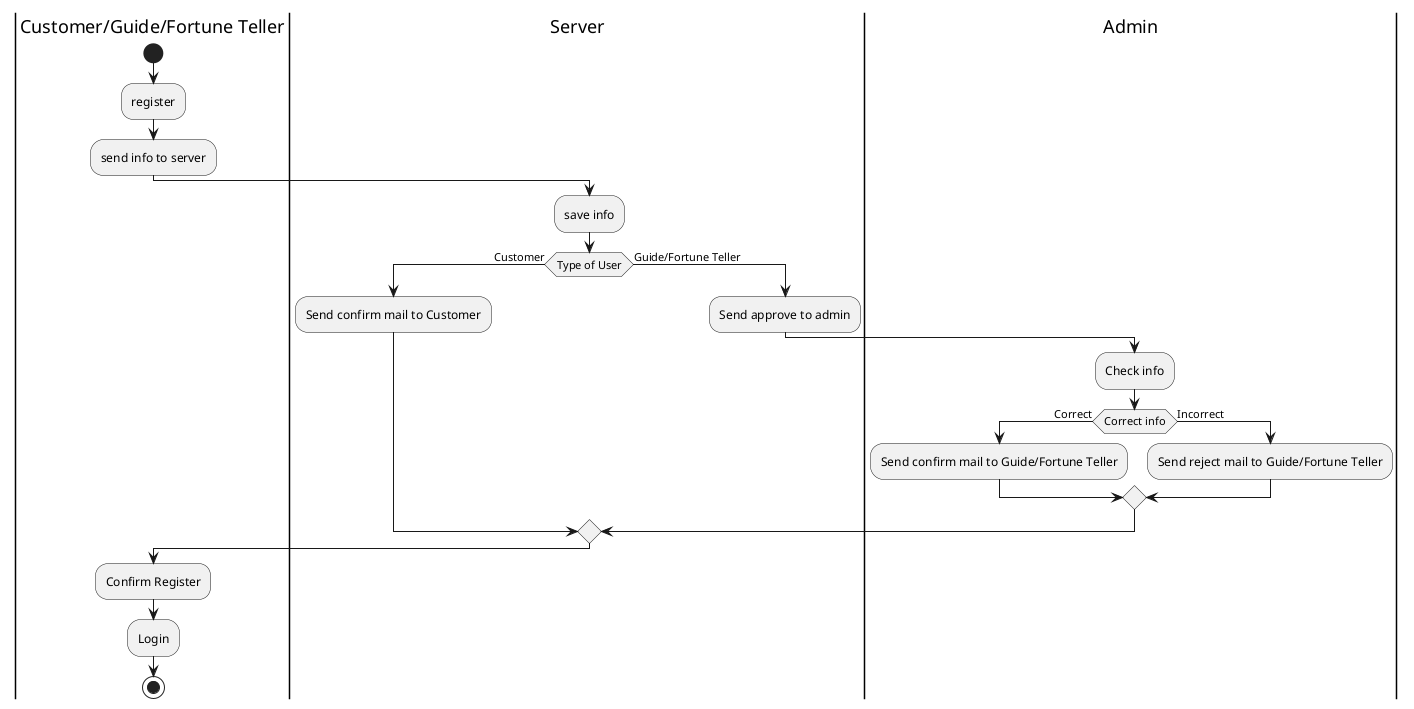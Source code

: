 ' Register System
@startuml
|Customer/Guide/Fortune Teller|
start
:register;
:send info to server;
|Server|
:save info;
if (Type of User) is (Customer) then
	:Send confirm mail to Customer;
else (Guide/Fortune Teller)
	|Server|
	:Send approve to admin;
	|Admin|
	:Check info;
	if (Correct info) is (Correct) then
		:Send confirm mail to Guide/Fortune Teller;
	else (Incorrect)
		:Send reject mail to Guide/Fortune Teller;
	endif
endif
|Customer/Guide/Fortune Teller|
:Confirm Register;
:Login;
stop

@enduml

' Login System

@startuml
|User|
start
:Login;
|System|
:Check info;
if (isCorrect) is (correct) then
	:Send Home Page to User;
else (inCorrect)
	:Send Error page to User;
endif

|User|
:Access to Website;
stop
@enduml

' Customer select Service System

@startuml
|Customer|
start
:Login;
:Select Service;
|Server|
:Return Service page;
|Customer|
:Show Service page;
:Select Guide/Fortune Teller;
:Check the avaliable date;
|Server|
:Send the avaliable date to Customer;
|Customer|
:Select date;
|Server|
:Check avaliable date;
if (isAvaliable) is (false) then
	:Send Error page to Customer;
	|Customer|
	:Show Error page;
else (true)
	|Server|
	:Redirect to Payment page;
endif
stop
@enduml

' Payment System

@startuml
|Customer|
start
:Select Payment method;
|Server|
if (Paymeny method) is (QRCode) then
	|Server|
	:Send QRCode to Customer;
	|Customer|
	:Show QRCode;
	:Scan QRCode;
	:Send slip to server;
else (Credit Card)
	|Server|
	:Redirect to Credit Card page;
	|Bank|
	:Generate transaction;
	|Customer|
	:Fill Credit Card info;
	:Send Credit Card info to Bank;
	|Bank|
	:Check Credit Card info;
	:Send transaction result to Server;
	|Server|
	:Check transaction result;
endif
stop
@enduml

' Guide/Fortune Teller add Service System

@startuml
|Guide/Fortune Teller|
start
:Login;
:Select menu;
|Server|
if (select Page) is (Add Service) then
	:Return Add service page to Guide/Fortune Teller;
else (Add working time)
	:Return Add working time page to Guide/Fortune Teller;
endif
|Guide/Fortune Teller|
if (Page) is (Add working time) then
	:Select menu;
	:Click Add working time;
	|Server|
	:Return Add working time page;
	|Guide/Fortune Teller|
	:Add time;
else (Add Service)
	:Send service to server;
	|Server|
	:Send approve to admin;
	|Admin|
	:Check info;
	if (Correct info) is (Correct) then
		:Send confirm mail to Guide/Fortune Teller;
	else (Incorrect)
	endif
endif
|Guide/Fortune Teller|
stop
@enduml

' Send prove of services System

@startuml
|Guide/Fortune Teller|
start
:Press finish job;
:Send the prove of the job;
repeat
:Send prove to server;
|Server|
:Send prove to admin;
|Admin|
:Check prove;
:send result;
|Server|
:Check result;
if (Result) is (Incorrect) then
	:Send reject mail to Guide/Fortune Teller;
	|Guide/Fortune Teller|
	:Resend prove;
else (Correct)
	|Server|
	:Send confirm mail to Guide/Fortune Teller;
endif
|Guide/Fortune Teller|
repeat while (reject prove) is (Yes) not (No)
stop
@enduml

' Feedback System

@startuml
|Customer|
start
:Select finish service;
repeat
:Send feedback to server;
|Server|
:Send feedback to approve with admin;
|Admin|
:Check feedback;
:Send result;
|Server|
:Check result;
if (Result) is (Incorrect) then
	:Send reject mail to Customer;
else (Correct)
	|Server|
	:Send confirm mail to Customer;
endif
|Customer|
repeat while (reject feedback) is (Yes) not (No)
stop
@enduml